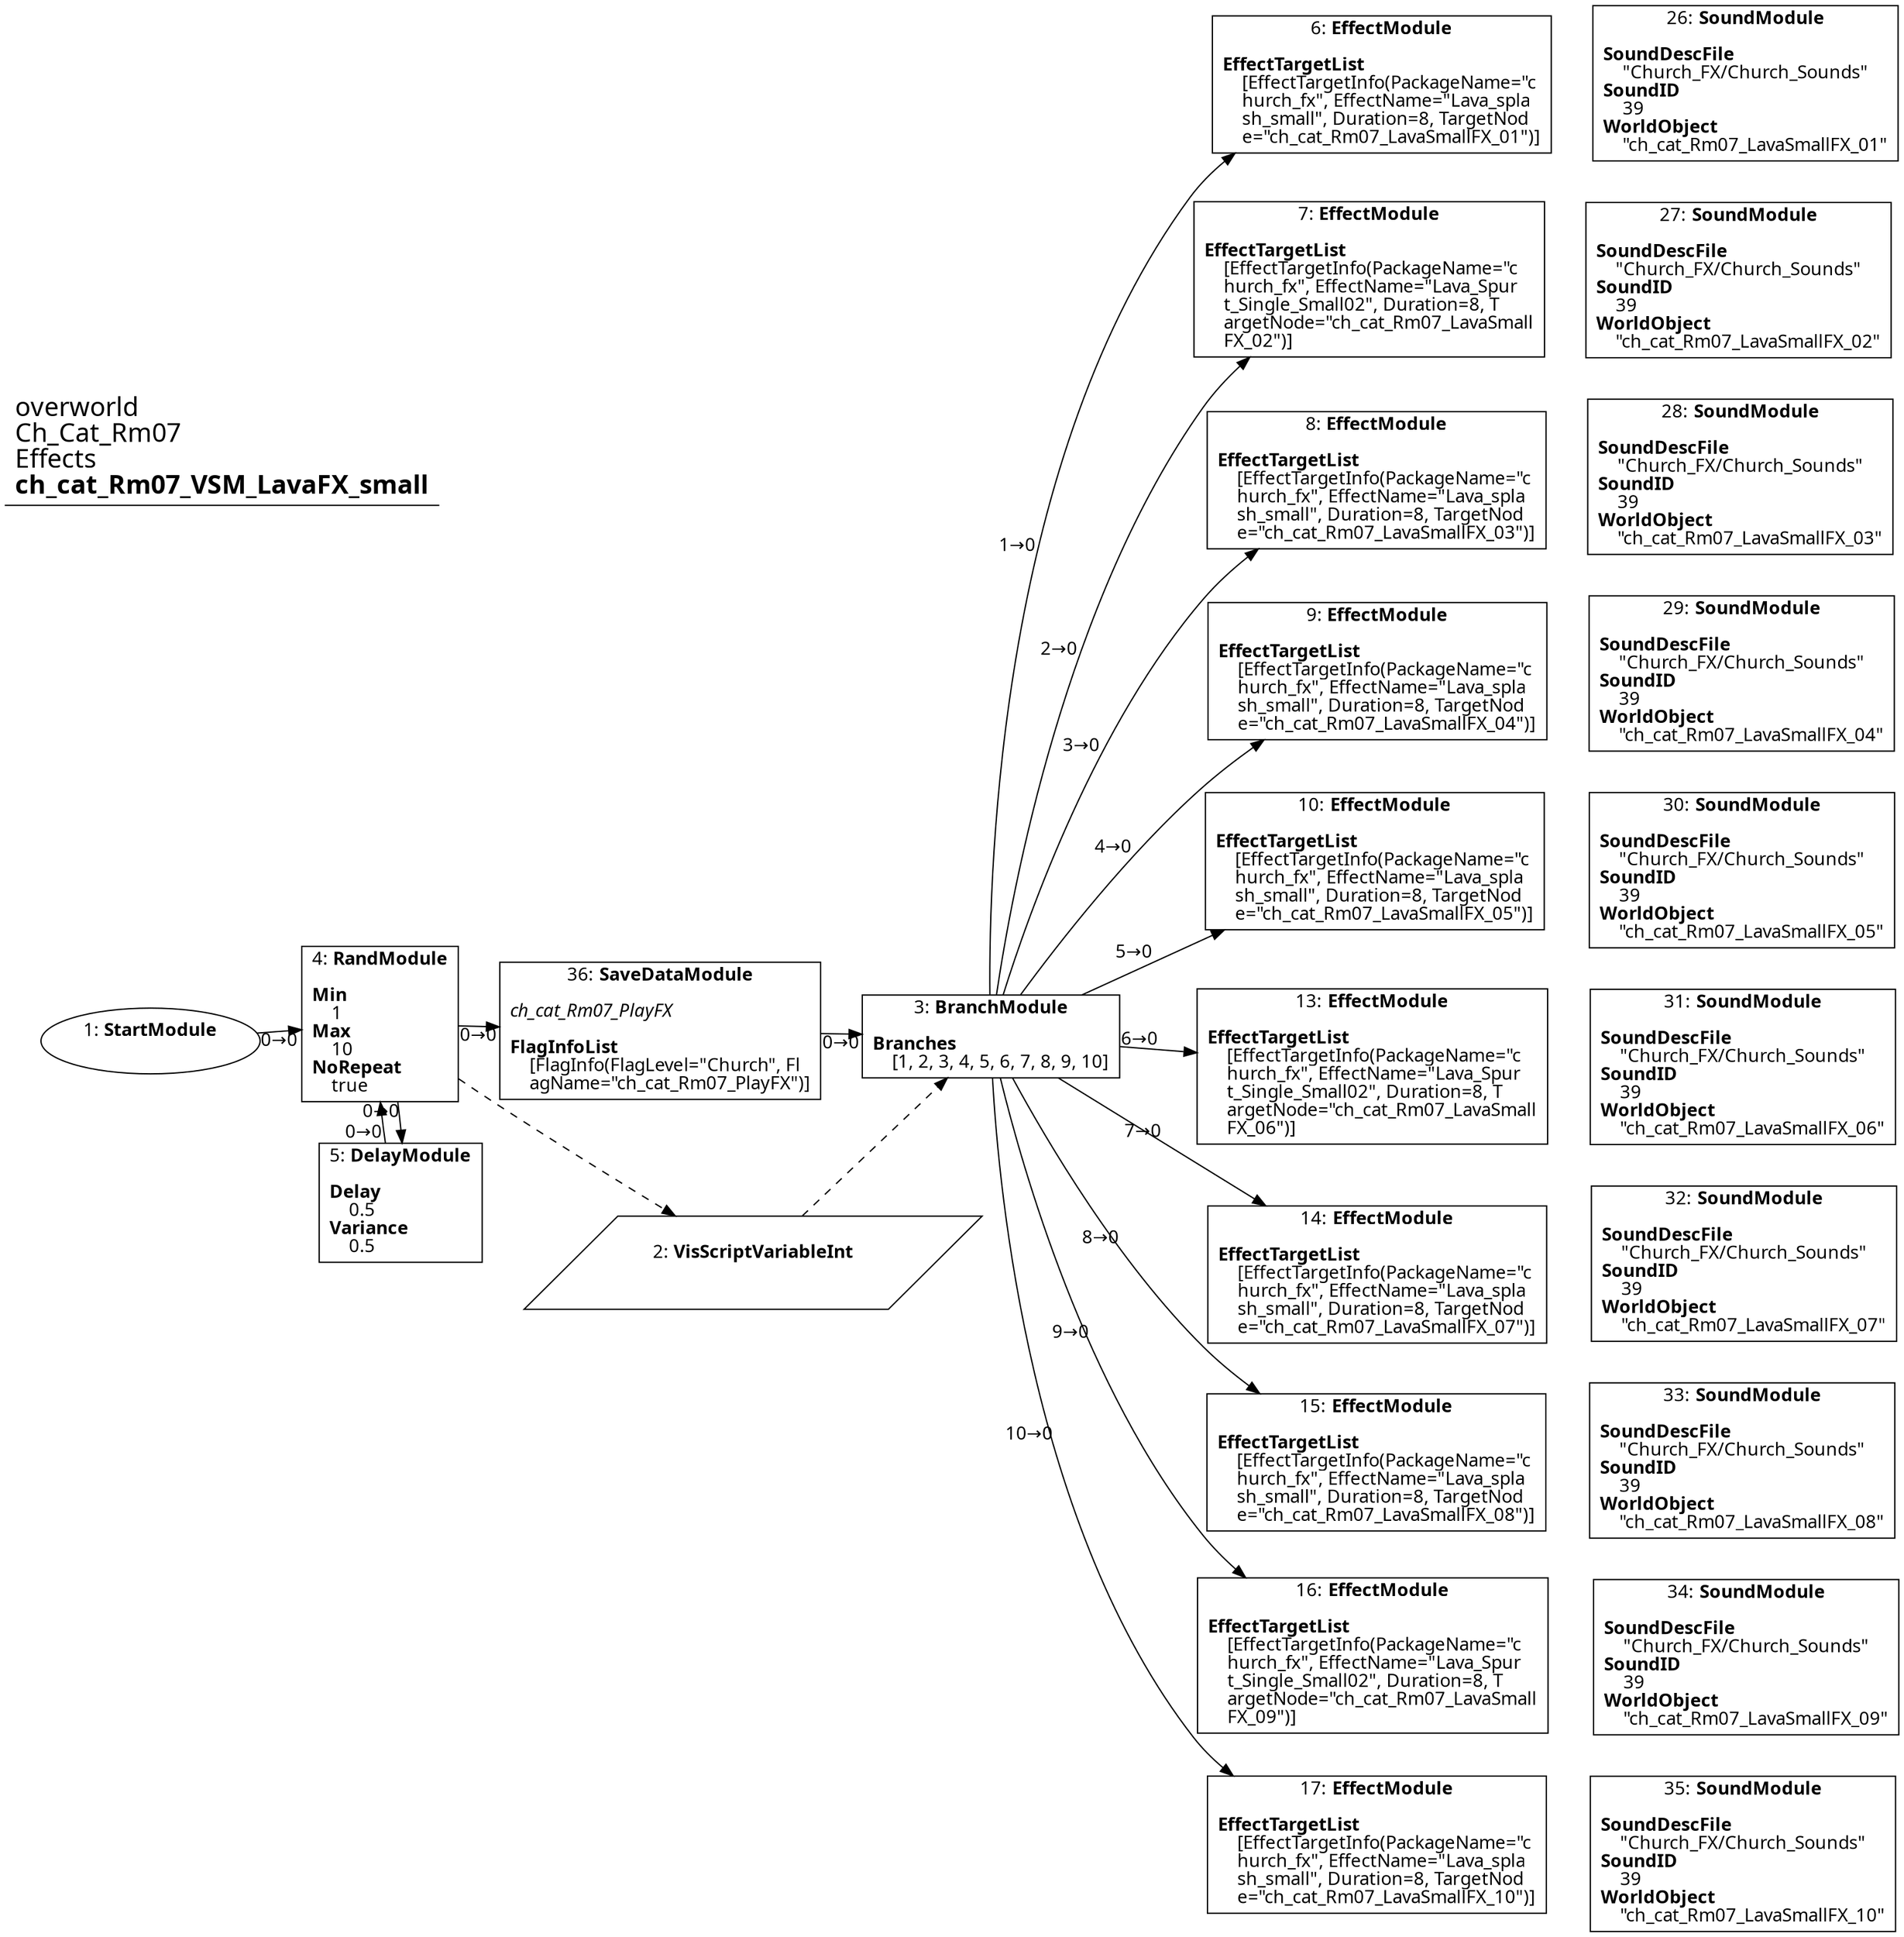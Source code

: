 digraph {
    layout = fdp;
    overlap = prism;
    sep = "+16";
    splines = spline;

    node [ shape = box ];

    graph [ fontname = "Segoe UI" ];
    node [ fontname = "Segoe UI" ];
    edge [ fontname = "Segoe UI" ];

    1 [ label = <1: <b>StartModule</b><br/><br/>> ];
    1 [ shape = oval ]
    1 [ pos = "0.040000003,-0.28500003!" ];
    1 -> 4 [ label = "0→0" ];

    2 [ label = <2: <b>VisScriptVariableInt</b><br/><br/>> ];
    2 [ shape = parallelogram ]
    2 [ pos = "0.49,-0.53300005!" ];

    3 [ label = <3: <b>BranchModule</b><br/><br/><b>Branches</b><br align="left"/>    [1, 2, 3, 4, 5, 6, 7, 8, 9, 10]<br align="left"/>> ];
    3 [ pos = "0.76500005,-0.28500003!" ];
    3 -> 6 [ label = "1→0" ];
    3 -> 7 [ label = "2→0" ];
    3 -> 8 [ label = "3→0" ];
    3 -> 9 [ label = "4→0" ];
    3 -> 10 [ label = "5→0" ];
    3 -> 13 [ label = "6→0" ];
    3 -> 14 [ label = "7→0" ];
    3 -> 15 [ label = "8→0" ];
    3 -> 16 [ label = "9→0" ];
    3 -> 17 [ label = "10→0" ];
    2 -> 3 [ style = dashed ];

    4 [ label = <4: <b>RandModule</b><br/><br/><b>Min</b><br align="left"/>    1<br align="left"/><b>Max</b><br align="left"/>    10<br align="left"/><b>NoRepeat</b><br align="left"/>    true<br align="left"/>> ];
    4 [ pos = "0.22800002,-0.28500003!" ];
    4 -> 5 [ label = "0→0" ];
    4 -> 36 [ label = "0→0" ];
    4 -> 2 [ style = dashed ];

    5 [ label = <5: <b>DelayModule</b><br/><br/><b>Delay</b><br align="left"/>    0.5<br align="left"/><b>Variance</b><br align="left"/>    0.5<br align="left"/>> ];
    5 [ pos = "0.24000001,-0.47800002!" ];
    5 -> 4 [ label = "0→0" ];

    6 [ label = <6: <b>EffectModule</b><br/><br/><b>EffectTargetList</b><br align="left"/>    [EffectTargetInfo(PackageName=&quot;c<br align="left"/>    hurch_fx&quot;, EffectName=&quot;Lava_spla<br align="left"/>    sh_small&quot;, Duration=8, TargetNod<br align="left"/>    e=&quot;ch_cat_Rm07_LavaSmallFX_01&quot;)]<br align="left"/>> ];
    6 [ pos = "1.48,0.37800002!" ];

    7 [ label = <7: <b>EffectModule</b><br/><br/><b>EffectTargetList</b><br align="left"/>    [EffectTargetInfo(PackageName=&quot;c<br align="left"/>    hurch_fx&quot;, EffectName=&quot;Lava_Spur<br align="left"/>    t_Single_Small02&quot;, Duration=8, T<br align="left"/>    argetNode=&quot;ch_cat_Rm07_LavaSmall<br align="left"/>    FX_02&quot;)]<br align="left"/>> ];
    7 [ pos = "1.4740001,0.24100001!" ];

    8 [ label = <8: <b>EffectModule</b><br/><br/><b>EffectTargetList</b><br align="left"/>    [EffectTargetInfo(PackageName=&quot;c<br align="left"/>    hurch_fx&quot;, EffectName=&quot;Lava_spla<br align="left"/>    sh_small&quot;, Duration=8, TargetNod<br align="left"/>    e=&quot;ch_cat_Rm07_LavaSmallFX_03&quot;)]<br align="left"/>> ];
    8 [ pos = "1.4740001,0.108!" ];

    9 [ label = <9: <b>EffectModule</b><br/><br/><b>EffectTargetList</b><br align="left"/>    [EffectTargetInfo(PackageName=&quot;c<br align="left"/>    hurch_fx&quot;, EffectName=&quot;Lava_spla<br align="left"/>    sh_small&quot;, Duration=8, TargetNod<br align="left"/>    e=&quot;ch_cat_Rm07_LavaSmallFX_04&quot;)]<br align="left"/>> ];
    9 [ pos = "1.475,-0.023000002!" ];

    10 [ label = <10: <b>EffectModule</b><br/><br/><b>EffectTargetList</b><br align="left"/>    [EffectTargetInfo(PackageName=&quot;c<br align="left"/>    hurch_fx&quot;, EffectName=&quot;Lava_spla<br align="left"/>    sh_small&quot;, Duration=8, TargetNod<br align="left"/>    e=&quot;ch_cat_Rm07_LavaSmallFX_05&quot;)]<br align="left"/>> ];
    10 [ pos = "1.473,-0.15!" ];

    13 [ label = <13: <b>EffectModule</b><br/><br/><b>EffectTargetList</b><br align="left"/>    [EffectTargetInfo(PackageName=&quot;c<br align="left"/>    hurch_fx&quot;, EffectName=&quot;Lava_Spur<br align="left"/>    t_Single_Small02&quot;, Duration=8, T<br align="left"/>    argetNode=&quot;ch_cat_Rm07_LavaSmall<br align="left"/>    FX_06&quot;)]<br align="left"/>> ];
    13 [ pos = "1.4740001,-0.28!" ];

    14 [ label = <14: <b>EffectModule</b><br/><br/><b>EffectTargetList</b><br align="left"/>    [EffectTargetInfo(PackageName=&quot;c<br align="left"/>    hurch_fx&quot;, EffectName=&quot;Lava_spla<br align="left"/>    sh_small&quot;, Duration=8, TargetNod<br align="left"/>    e=&quot;ch_cat_Rm07_LavaSmallFX_07&quot;)]<br align="left"/>> ];
    14 [ pos = "1.475,-0.409!" ];

    15 [ label = <15: <b>EffectModule</b><br/><br/><b>EffectTargetList</b><br align="left"/>    [EffectTargetInfo(PackageName=&quot;c<br align="left"/>    hurch_fx&quot;, EffectName=&quot;Lava_spla<br align="left"/>    sh_small&quot;, Duration=8, TargetNod<br align="left"/>    e=&quot;ch_cat_Rm07_LavaSmallFX_08&quot;)]<br align="left"/>> ];
    15 [ pos = "1.475,-0.535!" ];

    16 [ label = <16: <b>EffectModule</b><br/><br/><b>EffectTargetList</b><br align="left"/>    [EffectTargetInfo(PackageName=&quot;c<br align="left"/>    hurch_fx&quot;, EffectName=&quot;Lava_Spur<br align="left"/>    t_Single_Small02&quot;, Duration=8, T<br align="left"/>    argetNode=&quot;ch_cat_Rm07_LavaSmall<br align="left"/>    FX_09&quot;)]<br align="left"/>> ];
    16 [ pos = "1.475,-0.661!" ];

    17 [ label = <17: <b>EffectModule</b><br/><br/><b>EffectTargetList</b><br align="left"/>    [EffectTargetInfo(PackageName=&quot;c<br align="left"/>    hurch_fx&quot;, EffectName=&quot;Lava_spla<br align="left"/>    sh_small&quot;, Duration=8, TargetNod<br align="left"/>    e=&quot;ch_cat_Rm07_LavaSmallFX_10&quot;)]<br align="left"/>> ];
    17 [ pos = "1.475,-0.794!" ];

    26 [ label = <26: <b>SoundModule</b><br/><br/><b>SoundDescFile</b><br align="left"/>    &quot;Church_FX/Church_Sounds&quot;<br align="left"/><b>SoundID</b><br align="left"/>    39<br align="left"/><b>WorldObject</b><br align="left"/>    &quot;ch_cat_Rm07_LavaSmallFX_01&quot;<br align="left"/>> ];
    26 [ pos = "1.718,0.37800002!" ];

    27 [ label = <27: <b>SoundModule</b><br/><br/><b>SoundDescFile</b><br align="left"/>    &quot;Church_FX/Church_Sounds&quot;<br align="left"/><b>SoundID</b><br align="left"/>    39<br align="left"/><b>WorldObject</b><br align="left"/>    &quot;ch_cat_Rm07_LavaSmallFX_02&quot;<br align="left"/>> ];
    27 [ pos = "1.7160001,0.24100001!" ];

    28 [ label = <28: <b>SoundModule</b><br/><br/><b>SoundDescFile</b><br align="left"/>    &quot;Church_FX/Church_Sounds&quot;<br align="left"/><b>SoundID</b><br align="left"/>    39<br align="left"/><b>WorldObject</b><br align="left"/>    &quot;ch_cat_Rm07_LavaSmallFX_03&quot;<br align="left"/>> ];
    28 [ pos = "1.7160001,0.108!" ];

    29 [ label = <29: <b>SoundModule</b><br/><br/><b>SoundDescFile</b><br align="left"/>    &quot;Church_FX/Church_Sounds&quot;<br align="left"/><b>SoundID</b><br align="left"/>    39<br align="left"/><b>WorldObject</b><br align="left"/>    &quot;ch_cat_Rm07_LavaSmallFX_04&quot;<br align="left"/>> ];
    29 [ pos = "1.7160001,-0.023000002!" ];

    30 [ label = <30: <b>SoundModule</b><br/><br/><b>SoundDescFile</b><br align="left"/>    &quot;Church_FX/Church_Sounds&quot;<br align="left"/><b>SoundID</b><br align="left"/>    39<br align="left"/><b>WorldObject</b><br align="left"/>    &quot;ch_cat_Rm07_LavaSmallFX_05&quot;<br align="left"/>> ];
    30 [ pos = "1.7160001,-0.15!" ];

    31 [ label = <31: <b>SoundModule</b><br/><br/><b>SoundDescFile</b><br align="left"/>    &quot;Church_FX/Church_Sounds&quot;<br align="left"/><b>SoundID</b><br align="left"/>    39<br align="left"/><b>WorldObject</b><br align="left"/>    &quot;ch_cat_Rm07_LavaSmallFX_06&quot;<br align="left"/>> ];
    31 [ pos = "1.7160001,-0.279!" ];

    32 [ label = <32: <b>SoundModule</b><br/><br/><b>SoundDescFile</b><br align="left"/>    &quot;Church_FX/Church_Sounds&quot;<br align="left"/><b>SoundID</b><br align="left"/>    39<br align="left"/><b>WorldObject</b><br align="left"/>    &quot;ch_cat_Rm07_LavaSmallFX_07&quot;<br align="left"/>> ];
    32 [ pos = "1.7160001,-0.409!" ];

    33 [ label = <33: <b>SoundModule</b><br/><br/><b>SoundDescFile</b><br align="left"/>    &quot;Church_FX/Church_Sounds&quot;<br align="left"/><b>SoundID</b><br align="left"/>    39<br align="left"/><b>WorldObject</b><br align="left"/>    &quot;ch_cat_Rm07_LavaSmallFX_08&quot;<br align="left"/>> ];
    33 [ pos = "1.7140001,-0.535!" ];

    34 [ label = <34: <b>SoundModule</b><br/><br/><b>SoundDescFile</b><br align="left"/>    &quot;Church_FX/Church_Sounds&quot;<br align="left"/><b>SoundID</b><br align="left"/>    39<br align="left"/><b>WorldObject</b><br align="left"/>    &quot;ch_cat_Rm07_LavaSmallFX_09&quot;<br align="left"/>> ];
    34 [ pos = "1.7160001,-0.661!" ];

    35 [ label = <35: <b>SoundModule</b><br/><br/><b>SoundDescFile</b><br align="left"/>    &quot;Church_FX/Church_Sounds&quot;<br align="left"/><b>SoundID</b><br align="left"/>    39<br align="left"/><b>WorldObject</b><br align="left"/>    &quot;ch_cat_Rm07_LavaSmallFX_10&quot;<br align="left"/>> ];
    35 [ pos = "1.7140001,-0.794!" ];

    36 [ label = <36: <b>SaveDataModule</b><br/><br/><i>ch_cat_Rm07_PlayFX<br align="left"/></i><br align="left"/><b>FlagInfoList</b><br align="left"/>    [FlagInfo(FlagLevel=&quot;Church&quot;, Fl<br align="left"/>    agName=&quot;ch_cat_Rm07_PlayFX&quot;)]<br align="left"/>> ];
    36 [ pos = "0.49500003,-0.28500003!" ];
    36 -> 3 [ label = "0→0" ];

    title [ pos = "0.039,0.379!" ];
    title [ shape = underline ];
    title [ label = <<font point-size="20">overworld<br align="left"/>Ch_Cat_Rm07<br align="left"/>Effects<br align="left"/><b>ch_cat_Rm07_VSM_LavaFX_small</b><br align="left"/></font>> ];
}
